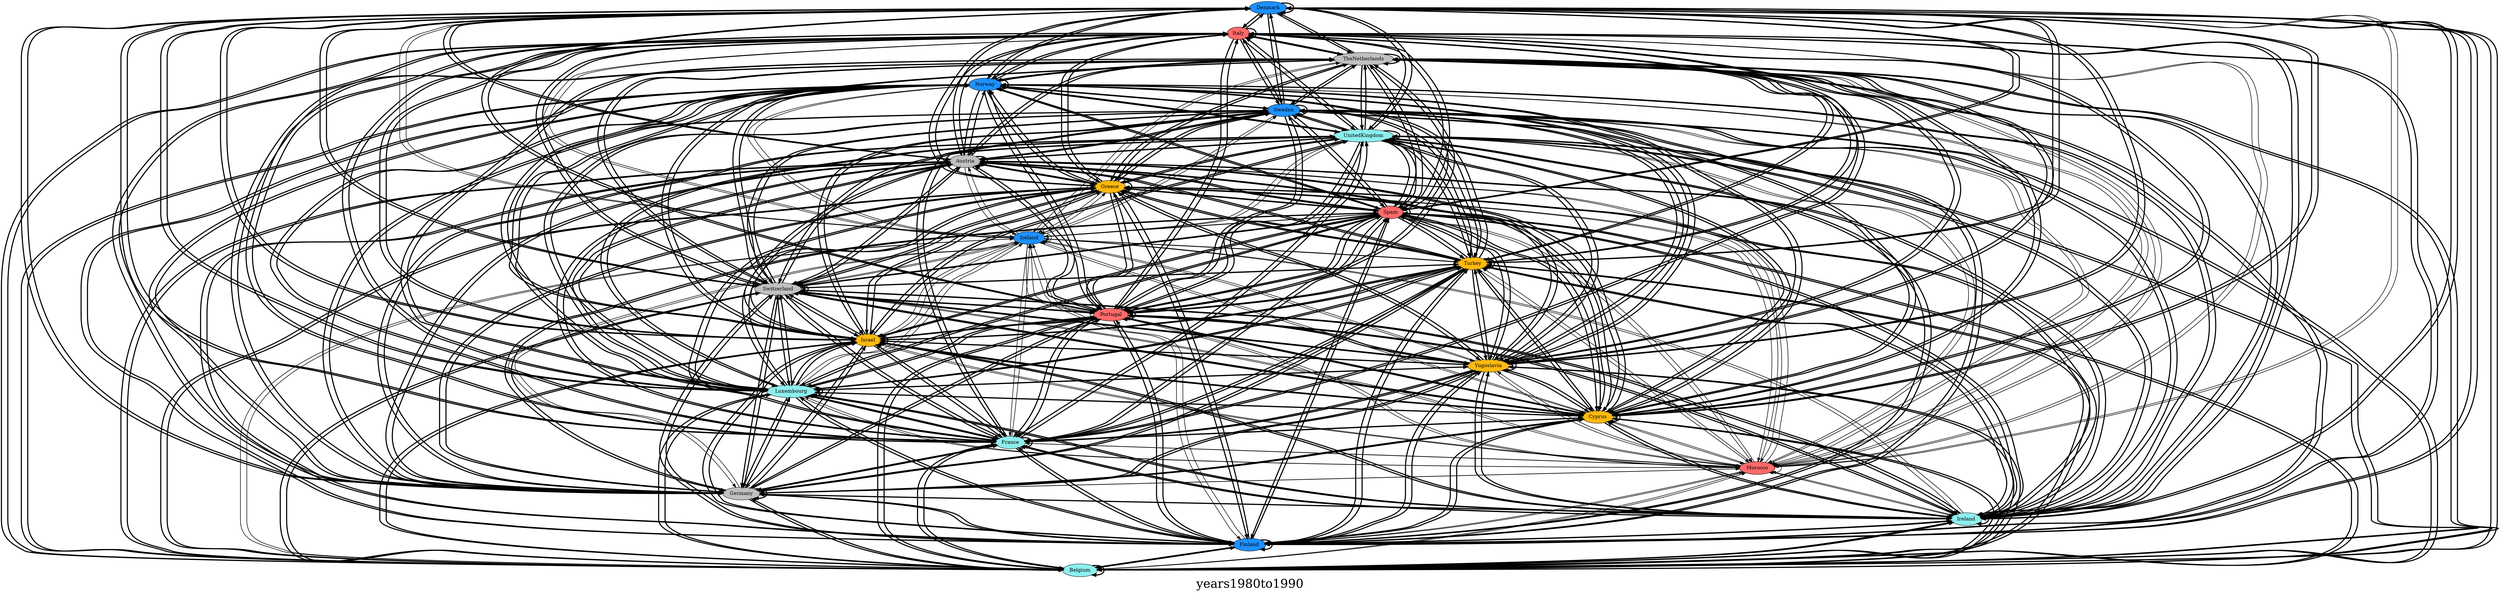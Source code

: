digraph{ graph [label=years1980to1990, fontsize=34]; Denmark [style=filled,fillcolor=dodgerblue]; Italy [style=filled,fillcolor=indianred1]; Belgium [style=filled,fillcolor=darkslategray2]; Italy [style=filled,fillcolor=indianred1]; Denmark [style=filled,fillcolor=dodgerblue]; Finland [style=filled,fillcolor=dodgerblue]; Ireland [style=filled,fillcolor=darkslategray2]; Germany [style=filled,fillcolor=gray]; Morocco [style=filled,fillcolor=indianred1]; Germany [style=filled,fillcolor=gray]; Ireland [style=filled,fillcolor=darkslategray2]; France [style=filled,fillcolor=darkslategray2]; Cyprus [style=filled,fillcolor=darkgoldenrod1]; Finland [style=filled,fillcolor=dodgerblue]; Luxembourg [style=filled,fillcolor=darkslategray2]; Yugoslavia [style=filled,fillcolor=darkgoldenrod1]; Luxembourg [style=filled,fillcolor=darkslategray2]; Germany [style=filled,fillcolor=gray]; Finland [style=filled,fillcolor=dodgerblue]; Israel [style=filled,fillcolor=darkgoldenrod1]; Ireland [style=filled,fillcolor=darkslategray2]; Portugal [style=filled,fillcolor=indianred1]; France [style=filled,fillcolor=darkslategray2]; Switzerland [style=filled,fillcolor=gray]; Turkey [style=filled,fillcolor=darkgoldenrod1]; Yugoslavia [style=filled,fillcolor=darkgoldenrod1]; Cyprus [style=filled,fillcolor=darkgoldenrod1]; Iceland [style=filled,fillcolor=dodgerblue]; Turkey [style=filled,fillcolor=darkgoldenrod1]; Luxembourg [style=filled,fillcolor=darkslategray2]; Spain [style=filled,fillcolor=indianred1]; Greece [style=filled,fillcolor=darkgoldenrod1]; Italy [style=filled,fillcolor=indianred1]; Cyprus [style=filled,fillcolor=darkgoldenrod1]; Austria [style=filled,fillcolor=gray]; Ireland [style=filled,fillcolor=darkslategray2]; Israel [style=filled,fillcolor=darkgoldenrod1]; Germany [style=filled,fillcolor=gray]; Portugal [style=filled,fillcolor=indianred1]; Israel [style=filled,fillcolor=darkgoldenrod1]; Spain [style=filled,fillcolor=indianred1]; Morocco [style=filled,fillcolor=indianred1]; UnitedKingdom [style=filled,fillcolor=darkslategray2]; Portugal [style=filled,fillcolor=indianred1]; Turkey [style=filled,fillcolor=darkgoldenrod1]; Belgium [style=filled,fillcolor=darkslategray2]; Yugoslavia [style=filled,fillcolor=darkgoldenrod1]; Italy [style=filled,fillcolor=indianred1]; Finland [style=filled,fillcolor=dodgerblue]; Yugoslavia [style=filled,fillcolor=darkgoldenrod1]; Sweden [style=filled,fillcolor=dodgerblue]; Ireland [style=filled,fillcolor=darkslategray2]; Greece [style=filled,fillcolor=darkgoldenrod1]; Sweden [style=filled,fillcolor=dodgerblue]; Cyprus [style=filled,fillcolor=darkgoldenrod1]; Iceland [style=filled,fillcolor=dodgerblue]; Finland [style=filled,fillcolor=dodgerblue]; Yugoslavia [style=filled,fillcolor=darkgoldenrod1]; Turkey [style=filled,fillcolor=darkgoldenrod1]; Belgium [style=filled,fillcolor=darkslategray2]; Austria [style=filled,fillcolor=gray]; Germany [style=filled,fillcolor=gray]; Austria [style=filled,fillcolor=gray]; Italy [style=filled,fillcolor=indianred1]; Norway [style=filled,fillcolor=dodgerblue]; Greece [style=filled,fillcolor=darkgoldenrod1]; Luxembourg [style=filled,fillcolor=darkslategray2]; Iceland [style=filled,fillcolor=dodgerblue]; Israel [style=filled,fillcolor=darkgoldenrod1]; Greece [style=filled,fillcolor=darkgoldenrod1]; Switzerland [style=filled,fillcolor=gray]; Yugoslavia [style=filled,fillcolor=darkgoldenrod1]; Cyprus [style=filled,fillcolor=darkgoldenrod1]; Austria [style=filled,fillcolor=gray]; Greece [style=filled,fillcolor=darkgoldenrod1]; Spain [style=filled,fillcolor=indianred1]; Norway [style=filled,fillcolor=dodgerblue]; France [style=filled,fillcolor=darkslategray2]; Turkey [style=filled,fillcolor=darkgoldenrod1]; Ireland [style=filled,fillcolor=darkslategray2]; France [style=filled,fillcolor=darkslategray2]; Ireland [style=filled,fillcolor=darkslategray2]; Norway [style=filled,fillcolor=dodgerblue]; TheNetherlands [style=filled,fillcolor=gray]; Italy [style=filled,fillcolor=indianred1]; Sweden [style=filled,fillcolor=dodgerblue]; Denmark [style=filled,fillcolor=dodgerblue]; TheNetherlands [style=filled,fillcolor=gray]; Ireland [style=filled,fillcolor=darkslategray2]; Iceland [style=filled,fillcolor=dodgerblue]; Switzerland [style=filled,fillcolor=gray]; Portugal [style=filled,fillcolor=indianred1]; Iceland [style=filled,fillcolor=dodgerblue]; Spain [style=filled,fillcolor=indianred1]; Finland [style=filled,fillcolor=dodgerblue]; Luxembourg [style=filled,fillcolor=darkslategray2]; Yugoslavia [style=filled,fillcolor=darkgoldenrod1]; Morocco [style=filled,fillcolor=indianred1]; Israel [style=filled,fillcolor=darkgoldenrod1]; Turkey [style=filled,fillcolor=darkgoldenrod1]; Switzerland [style=filled,fillcolor=gray]; Ireland [style=filled,fillcolor=darkslategray2]; UnitedKingdom [style=filled,fillcolor=darkslategray2]; Norway [style=filled,fillcolor=dodgerblue]; Austria [style=filled,fillcolor=gray]; Finland [style=filled,fillcolor=dodgerblue]; TheNetherlands [style=filled,fillcolor=gray]; Germany [style=filled,fillcolor=gray]; Portugal [style=filled,fillcolor=indianred1]; TheNetherlands [style=filled,fillcolor=gray]; Israel [style=filled,fillcolor=darkgoldenrod1]; Luxembourg [style=filled,fillcolor=darkslategray2]; Belgium [style=filled,fillcolor=darkslategray2]; Austria [style=filled,fillcolor=gray]; Portugal [style=filled,fillcolor=indianred1]; Denmark [style=filled,fillcolor=dodgerblue]; Iceland [style=filled,fillcolor=dodgerblue]; Portugal [style=filled,fillcolor=indianred1]; Morocco [style=filled,fillcolor=indianred1]; Finland [style=filled,fillcolor=dodgerblue]; Sweden [style=filled,fillcolor=dodgerblue]; Denmark [style=filled,fillcolor=dodgerblue]; Switzerland [style=filled,fillcolor=gray]; Morocco [style=filled,fillcolor=indianred1]; Italy [style=filled,fillcolor=indianred1]; Denmark [style=filled,fillcolor=dodgerblue]; Morocco [style=filled,fillcolor=indianred1]; Norway [style=filled,fillcolor=dodgerblue]; Cyprus [style=filled,fillcolor=darkgoldenrod1]; Turkey [style=filled,fillcolor=darkgoldenrod1]; Cyprus [style=filled,fillcolor=darkgoldenrod1]; Austria [style=filled,fillcolor=gray]; Denmark [style=filled,fillcolor=dodgerblue]; Spain [style=filled,fillcolor=indianred1]; Austria [style=filled,fillcolor=gray]; Sweden [style=filled,fillcolor=dodgerblue]; UnitedKingdom [style=filled,fillcolor=darkslategray2]; Spain [style=filled,fillcolor=indianred1]; Germany [style=filled,fillcolor=gray]; Turkey [style=filled,fillcolor=darkgoldenrod1]; Yugoslavia [style=filled,fillcolor=darkgoldenrod1]; Italy [style=filled,fillcolor=indianred1]; Finland [style=filled,fillcolor=dodgerblue]; France [style=filled,fillcolor=darkslategray2]; Iceland [style=filled,fillcolor=dodgerblue]; Israel [style=filled,fillcolor=darkgoldenrod1]; Luxembourg [style=filled,fillcolor=darkslategray2]; Denmark [style=filled,fillcolor=dodgerblue]; Luxembourg [style=filled,fillcolor=darkslategray2]; France [style=filled,fillcolor=darkslategray2]; Italy [style=filled,fillcolor=indianred1]; Yugoslavia [style=filled,fillcolor=darkgoldenrod1]; Morocco [style=filled,fillcolor=indianred1]; Austria [style=filled,fillcolor=gray]; Norway [style=filled,fillcolor=dodgerblue]; Morocco [style=filled,fillcolor=indianred1]; Italy [style=filled,fillcolor=indianred1]; Norway [style=filled,fillcolor=dodgerblue]; Austria [style=filled,fillcolor=gray]; Luxembourg [style=filled,fillcolor=darkslategray2]; Germany [style=filled,fillcolor=gray]; Luxembourg [style=filled,fillcolor=darkslategray2]; Israel [style=filled,fillcolor=darkgoldenrod1]; Italy [style=filled,fillcolor=indianred1]; Switzerland [style=filled,fillcolor=gray]; Finland [style=filled,fillcolor=dodgerblue]; Ireland [style=filled,fillcolor=darkslategray2]; Yugoslavia [style=filled,fillcolor=darkgoldenrod1]; Switzerland [style=filled,fillcolor=gray]; Portugal [style=filled,fillcolor=indianred1]; Morocco [style=filled,fillcolor=indianred1]; Greece [style=filled,fillcolor=darkgoldenrod1]; Iceland [style=filled,fillcolor=dodgerblue]; Portugal [style=filled,fillcolor=indianred1]; Ireland [style=filled,fillcolor=darkslategray2]; Cyprus [style=filled,fillcolor=darkgoldenrod1]; Luxembourg [style=filled,fillcolor=darkslategray2]; Denmark [style=filled,fillcolor=dodgerblue]; Ireland [style=filled,fillcolor=darkslategray2]; Austria [style=filled,fillcolor=gray]; Turkey [style=filled,fillcolor=darkgoldenrod1]; Finland [style=filled,fillcolor=dodgerblue]; Austria [style=filled,fillcolor=gray]; Sweden [style=filled,fillcolor=dodgerblue]; Germany [style=filled,fillcolor=gray]; Switzerland [style=filled,fillcolor=gray]; Luxembourg [style=filled,fillcolor=darkslategray2]; Ireland [style=filled,fillcolor=darkslategray2]; Switzerland [style=filled,fillcolor=gray]; Spain [style=filled,fillcolor=indianred1]; Ireland [style=filled,fillcolor=darkslategray2]; Austria [style=filled,fillcolor=gray]; Finland [style=filled,fillcolor=dodgerblue]; Israel [style=filled,fillcolor=darkgoldenrod1]; Morocco [style=filled,fillcolor=indianred1]; Turkey [style=filled,fillcolor=darkgoldenrod1]; Austria [style=filled,fillcolor=gray]; Iceland [style=filled,fillcolor=dodgerblue]; Portugal [style=filled,fillcolor=indianred1]; Germany [style=filled,fillcolor=gray]; Norway [style=filled,fillcolor=dodgerblue]; Israel [style=filled,fillcolor=darkgoldenrod1]; Italy [style=filled,fillcolor=indianred1]; Belgium [style=filled,fillcolor=darkslategray2]; Luxembourg [style=filled,fillcolor=darkslategray2]; Greece [style=filled,fillcolor=darkgoldenrod1]; Austria [style=filled,fillcolor=gray]; Israel [style=filled,fillcolor=darkgoldenrod1]; Denmark [style=filled,fillcolor=dodgerblue]; Portugal [style=filled,fillcolor=indianred1]; Finland [style=filled,fillcolor=dodgerblue]; Denmark [style=filled,fillcolor=dodgerblue]; TheNetherlands [style=filled,fillcolor=gray]; Cyprus [style=filled,fillcolor=darkgoldenrod1]; Belgium [style=filled,fillcolor=darkslategray2]; Greece [style=filled,fillcolor=darkgoldenrod1]; France [style=filled,fillcolor=darkslategray2]; Sweden [style=filled,fillcolor=dodgerblue]; Ireland [style=filled,fillcolor=darkslategray2]; Yugoslavia [style=filled,fillcolor=darkgoldenrod1]; UnitedKingdom [style=filled,fillcolor=darkslategray2]; Austria [style=filled,fillcolor=gray]; Yugoslavia [style=filled,fillcolor=darkgoldenrod1]; Germany [style=filled,fillcolor=gray]; TheNetherlands [style=filled,fillcolor=gray]; Iceland [style=filled,fillcolor=dodgerblue]; Denmark [style=filled,fillcolor=dodgerblue]; Luxembourg [style=filled,fillcolor=darkslategray2]; TheNetherlands [style=filled,fillcolor=gray]; Yugoslavia [style=filled,fillcolor=darkgoldenrod1]; Austria [style=filled,fillcolor=gray]; Norway [style=filled,fillcolor=dodgerblue]; Yugoslavia [style=filled,fillcolor=darkgoldenrod1]; France [style=filled,fillcolor=darkslategray2]; Cyprus [style=filled,fillcolor=darkgoldenrod1]; Norway [style=filled,fillcolor=dodgerblue]; UnitedKingdom [style=filled,fillcolor=darkslategray2]; Cyprus [style=filled,fillcolor=darkgoldenrod1]; Iceland [style=filled,fillcolor=dodgerblue]; France [style=filled,fillcolor=darkslategray2]; Greece [style=filled,fillcolor=darkgoldenrod1]; Israel [style=filled,fillcolor=darkgoldenrod1]; France [style=filled,fillcolor=darkslategray2]; Portugal [style=filled,fillcolor=indianred1]; Switzerland [style=filled,fillcolor=gray]; UnitedKingdom [style=filled,fillcolor=darkslategray2]; Spain [style=filled,fillcolor=indianred1]; Luxembourg [style=filled,fillcolor=darkslategray2]; Cyprus [style=filled,fillcolor=darkgoldenrod1]; Turkey [style=filled,fillcolor=darkgoldenrod1]; Luxembourg [style=filled,fillcolor=darkslategray2]; Sweden [style=filled,fillcolor=dodgerblue]; Morocco [style=filled,fillcolor=indianred1]; Greece [style=filled,fillcolor=darkgoldenrod1]; Israel [style=filled,fillcolor=darkgoldenrod1]; UnitedKingdom [style=filled,fillcolor=darkslategray2]; Belgium [style=filled,fillcolor=darkslategray2]; Ireland [style=filled,fillcolor=darkslategray2]; Yugoslavia [style=filled,fillcolor=darkgoldenrod1]; Ireland [style=filled,fillcolor=darkslategray2]; Italy [style=filled,fillcolor=indianred1]; Greece [style=filled,fillcolor=darkgoldenrod1]; Morocco [style=filled,fillcolor=indianred1]; Sweden [style=filled,fillcolor=dodgerblue]; Cyprus [style=filled,fillcolor=darkgoldenrod1]; Denmark [style=filled,fillcolor=dodgerblue]; Greece [style=filled,fillcolor=darkgoldenrod1]; Austria [style=filled,fillcolor=gray]; UnitedKingdom [style=filled,fillcolor=darkslategray2]; Sweden [style=filled,fillcolor=dodgerblue]; Iceland [style=filled,fillcolor=dodgerblue]; Belgium [style=filled,fillcolor=darkslategray2]; UnitedKingdom [style=filled,fillcolor=darkslategray2]; Denmark [style=filled,fillcolor=dodgerblue]; Morocco [style=filled,fillcolor=indianred1]; Italy [style=filled,fillcolor=indianred1]; Luxembourg [style=filled,fillcolor=darkslategray2]; Sweden [style=filled,fillcolor=dodgerblue]; Israel [style=filled,fillcolor=darkgoldenrod1]; Germany [style=filled,fillcolor=gray]; Israel [style=filled,fillcolor=darkgoldenrod1]; Turkey [style=filled,fillcolor=darkgoldenrod1]; Greece [style=filled,fillcolor=darkgoldenrod1]; Turkey [style=filled,fillcolor=darkgoldenrod1]; Finland [style=filled,fillcolor=dodgerblue]; Sweden [style=filled,fillcolor=dodgerblue]; Portugal [style=filled,fillcolor=indianred1]; UnitedKingdom [style=filled,fillcolor=darkslategray2]; Luxembourg [style=filled,fillcolor=darkslategray2]; Sweden [style=filled,fillcolor=dodgerblue]; Morocco [style=filled,fillcolor=indianred1]; Denmark [style=filled,fillcolor=dodgerblue]; Luxembourg [style=filled,fillcolor=darkslategray2]; Germany [style=filled,fillcolor=gray]; Belgium [style=filled,fillcolor=darkslategray2]; Norway [style=filled,fillcolor=dodgerblue]; Finland [style=filled,fillcolor=dodgerblue]; Germany [style=filled,fillcolor=gray]; UnitedKingdom [style=filled,fillcolor=darkslategray2]; France [style=filled,fillcolor=darkslategray2]; Luxembourg [style=filled,fillcolor=darkslategray2]; Finland [style=filled,fillcolor=dodgerblue]; Cyprus [style=filled,fillcolor=darkgoldenrod1]; Germany [style=filled,fillcolor=gray]; Finland [style=filled,fillcolor=dodgerblue]; Belgium [style=filled,fillcolor=darkslategray2]; Finland [style=filled,fillcolor=dodgerblue]; Israel [style=filled,fillcolor=darkgoldenrod1]; Iceland [style=filled,fillcolor=dodgerblue]; Finland [style=filled,fillcolor=dodgerblue]; Iceland [style=filled,fillcolor=dodgerblue]; Yugoslavia [style=filled,fillcolor=darkgoldenrod1]; Morocco [style=filled,fillcolor=indianred1]; Switzerland [style=filled,fillcolor=gray]; Finland [style=filled,fillcolor=dodgerblue]; Ireland [style=filled,fillcolor=darkslategray2]; Portugal [style=filled,fillcolor=indianred1]; Luxembourg [style=filled,fillcolor=darkslategray2]; Switzerland [style=filled,fillcolor=gray]; Finland [style=filled,fillcolor=dodgerblue]; Spain [style=filled,fillcolor=indianred1]; UnitedKingdom [style=filled,fillcolor=darkslategray2]; Switzerland [style=filled,fillcolor=gray]; Morocco [style=filled,fillcolor=indianred1]; Cyprus [style=filled,fillcolor=darkgoldenrod1]; Morocco [style=filled,fillcolor=indianred1]; Cyprus [style=filled,fillcolor=darkgoldenrod1]; Italy [style=filled,fillcolor=indianred1]; TheNetherlands [style=filled,fillcolor=gray]; Spain [style=filled,fillcolor=indianred1]; Switzerland [style=filled,fillcolor=gray]; Finland [style=filled,fillcolor=dodgerblue]; Turkey [style=filled,fillcolor=darkgoldenrod1]; France [style=filled,fillcolor=darkslategray2]; Denmark [style=filled,fillcolor=dodgerblue]; Spain [style=filled,fillcolor=indianred1]; Turkey [style=filled,fillcolor=darkgoldenrod1]; Switzerland [style=filled,fillcolor=gray]; UnitedKingdom [style=filled,fillcolor=darkslategray2]; Greece [style=filled,fillcolor=darkgoldenrod1]; UnitedKingdom [style=filled,fillcolor=darkslategray2]; Ireland [style=filled,fillcolor=darkslategray2]; UnitedKingdom [style=filled,fillcolor=darkslategray2]; Norway [style=filled,fillcolor=dodgerblue]; Yugoslavia [style=filled,fillcolor=darkgoldenrod1]; Spain [style=filled,fillcolor=indianred1]; Portugal [style=filled,fillcolor=indianred1]; Yugoslavia [style=filled,fillcolor=darkgoldenrod1]; Switzerland [style=filled,fillcolor=gray]; Belgium [style=filled,fillcolor=darkslategray2]; UnitedKingdom [style=filled,fillcolor=darkslategray2]; Germany [style=filled,fillcolor=gray]; Italy [style=filled,fillcolor=indianred1]; Switzerland [style=filled,fillcolor=gray]; Iceland [style=filled,fillcolor=dodgerblue]; Ireland [style=filled,fillcolor=darkslategray2]; Iceland [style=filled,fillcolor=dodgerblue]; TheNetherlands [style=filled,fillcolor=gray]; France [style=filled,fillcolor=darkslategray2]; Greece [style=filled,fillcolor=darkgoldenrod1]; TheNetherlands [style=filled,fillcolor=gray]; Germany [style=filled,fillcolor=gray]; Greece [style=filled,fillcolor=darkgoldenrod1]; Cyprus [style=filled,fillcolor=darkgoldenrod1]; Sweden [style=filled,fillcolor=dodgerblue]; Turkey [style=filled,fillcolor=darkgoldenrod1]; Switzerland [style=filled,fillcolor=gray]; TheNetherlands [style=filled,fillcolor=gray]; Cyprus [style=filled,fillcolor=darkgoldenrod1]; Finland [style=filled,fillcolor=dodgerblue]; Spain [style=filled,fillcolor=indianred1]; Cyprus [style=filled,fillcolor=darkgoldenrod1]; Italy [style=filled,fillcolor=indianred1]; Germany [style=filled,fillcolor=gray]; Norway [style=filled,fillcolor=dodgerblue]; Luxembourg [style=filled,fillcolor=darkslategray2]; Yugoslavia [style=filled,fillcolor=darkgoldenrod1]; Finland [style=filled,fillcolor=dodgerblue]; Belgium [style=filled,fillcolor=darkslategray2]; Switzerland [style=filled,fillcolor=gray]; Denmark [style=filled,fillcolor=dodgerblue]; Switzerland [style=filled,fillcolor=gray]; Spain [style=filled,fillcolor=indianred1]; Ireland [style=filled,fillcolor=darkslategray2]; Sweden [style=filled,fillcolor=dodgerblue]; Finland [style=filled,fillcolor=dodgerblue]; Austria [style=filled,fillcolor=gray]; Switzerland [style=filled,fillcolor=gray]; Ireland [style=filled,fillcolor=darkslategray2]; Switzerland [style=filled,fillcolor=gray]; Portugal [style=filled,fillcolor=indianred1]; Cyprus [style=filled,fillcolor=darkgoldenrod1]; Switzerland [style=filled,fillcolor=gray]; Sweden [style=filled,fillcolor=dodgerblue]; Ireland [style=filled,fillcolor=darkslategray2]; Denmark [style=filled,fillcolor=dodgerblue]; Cyprus [style=filled,fillcolor=darkgoldenrod1]; Iceland [style=filled,fillcolor=dodgerblue]; Austria [style=filled,fillcolor=gray]; Spain [style=filled,fillcolor=indianred1]; France [style=filled,fillcolor=darkslategray2]; Italy [style=filled,fillcolor=indianred1]; Denmark [style=filled,fillcolor=dodgerblue]; Belgium [style=filled,fillcolor=darkslategray2]; France [style=filled,fillcolor=darkslategray2]; Israel [style=filled,fillcolor=darkgoldenrod1]; Greece [style=filled,fillcolor=darkgoldenrod1]; Switzerland [style=filled,fillcolor=gray]; Ireland [style=filled,fillcolor=darkslategray2]; France [style=filled,fillcolor=darkslategray2]; Austria [style=filled,fillcolor=gray]; Germany [style=filled,fillcolor=gray]; TheNetherlands [style=filled,fillcolor=gray]; Germany [style=filled,fillcolor=gray]; Switzerland [style=filled,fillcolor=gray]; Ireland [style=filled,fillcolor=darkslategray2]; Italy [style=filled,fillcolor=indianred1]; Iceland [style=filled,fillcolor=dodgerblue]; Finland [style=filled,fillcolor=dodgerblue]; UnitedKingdom [style=filled,fillcolor=darkslategray2]; Germany [style=filled,fillcolor=gray]; Cyprus [style=filled,fillcolor=darkgoldenrod1]; France [style=filled,fillcolor=darkslategray2]; Luxembourg [style=filled,fillcolor=darkslategray2]; Morocco [style=filled,fillcolor=indianred1]; Belgium [style=filled,fillcolor=darkslategray2]; Spain [style=filled,fillcolor=indianred1]; UnitedKingdom [style=filled,fillcolor=darkslategray2]; Israel [style=filled,fillcolor=darkgoldenrod1]; Sweden [style=filled,fillcolor=dodgerblue]; Turkey [style=filled,fillcolor=darkgoldenrod1]; Luxembourg [style=filled,fillcolor=darkslategray2]; Turkey [style=filled,fillcolor=darkgoldenrod1]; Sweden [style=filled,fillcolor=dodgerblue]; UnitedKingdom [style=filled,fillcolor=darkslategray2]; Turkey [style=filled,fillcolor=darkgoldenrod1]; Iceland [style=filled,fillcolor=dodgerblue]; Cyprus [style=filled,fillcolor=darkgoldenrod1]; Iceland [style=filled,fillcolor=dodgerblue]; Yugoslavia [style=filled,fillcolor=darkgoldenrod1]; Luxembourg [style=filled,fillcolor=darkslategray2]; Cyprus [style=filled,fillcolor=darkgoldenrod1]; Germany [style=filled,fillcolor=gray]; Luxembourg [style=filled,fillcolor=darkslategray2]; Portugal [style=filled,fillcolor=indianred1]; Switzerland [style=filled,fillcolor=gray]; Italy [style=filled,fillcolor=indianred1]; Israel [style=filled,fillcolor=darkgoldenrod1]; Yugoslavia [style=filled,fillcolor=darkgoldenrod1]; Germany [style=filled,fillcolor=gray]; Sweden [style=filled,fillcolor=dodgerblue]; Belgium [style=filled,fillcolor=darkslategray2]; Ireland [style=filled,fillcolor=darkslategray2]; Israel [style=filled,fillcolor=darkgoldenrod1]; Greece [style=filled,fillcolor=darkgoldenrod1]; UnitedKingdom [style=filled,fillcolor=darkslategray2]; Yugoslavia [style=filled,fillcolor=darkgoldenrod1]; Greece [style=filled,fillcolor=darkgoldenrod1]; Finland [style=filled,fillcolor=dodgerblue]; Sweden [style=filled,fillcolor=dodgerblue]; Iceland [style=filled,fillcolor=dodgerblue]; Ireland [style=filled,fillcolor=darkslategray2]; France [style=filled,fillcolor=darkslategray2]; Austria [style=filled,fillcolor=gray]; Italy [style=filled,fillcolor=indianred1]; Denmark [style=filled,fillcolor=dodgerblue]; Turkey [style=filled,fillcolor=darkgoldenrod1]; Iceland [style=filled,fillcolor=dodgerblue]; Austria [style=filled,fillcolor=gray]; France [style=filled,fillcolor=darkslategray2]; Belgium [style=filled,fillcolor=darkslategray2]; Spain [style=filled,fillcolor=indianred1]; Greece [style=filled,fillcolor=darkgoldenrod1]; Norway [style=filled,fillcolor=dodgerblue]; Turkey [style=filled,fillcolor=darkgoldenrod1]; Norway [style=filled,fillcolor=dodgerblue]; Iceland [style=filled,fillcolor=dodgerblue]; France [style=filled,fillcolor=darkslategray2]; Greece [style=filled,fillcolor=darkgoldenrod1]; Iceland [style=filled,fillcolor=dodgerblue]; Belgium [style=filled,fillcolor=darkslategray2]; Austria [style=filled,fillcolor=gray]; Morocco [style=filled,fillcolor=indianred1]; Greece [style=filled,fillcolor=darkgoldenrod1]; Denmark [style=filled,fillcolor=dodgerblue]; Germany [style=filled,fillcolor=gray]; Yugoslavia [style=filled,fillcolor=darkgoldenrod1]; TheNetherlands [style=filled,fillcolor=gray]; Portugal [style=filled,fillcolor=indianred1]; France [style=filled,fillcolor=darkslategray2]; TheNetherlands [style=filled,fillcolor=gray]; Turkey [style=filled,fillcolor=darkgoldenrod1]; Norway [style=filled,fillcolor=dodgerblue]; Sweden [style=filled,fillcolor=dodgerblue]; TheNetherlands [style=filled,fillcolor=gray]; UnitedKingdom [style=filled,fillcolor=darkslategray2]; TheNetherlands [style=filled,fillcolor=gray]; Cyprus [style=filled,fillcolor=darkgoldenrod1]; Morocco [style=filled,fillcolor=indianred1]; France [style=filled,fillcolor=darkslategray2]; Finland [style=filled,fillcolor=dodgerblue]; Luxembourg [style=filled,fillcolor=darkslategray2]; Austria [style=filled,fillcolor=gray]; UnitedKingdom [style=filled,fillcolor=darkslategray2]; Belgium [style=filled,fillcolor=darkslategray2]; Cyprus [style=filled,fillcolor=darkgoldenrod1]; Switzerland [style=filled,fillcolor=gray]; Ireland [style=filled,fillcolor=darkslategray2]; Spain [style=filled,fillcolor=indianred1]; TheNetherlands [style=filled,fillcolor=gray]; Greece [style=filled,fillcolor=darkgoldenrod1]; Norway [style=filled,fillcolor=dodgerblue]; TheNetherlands [style=filled,fillcolor=gray]; Spain [style=filled,fillcolor=indianred1]; Iceland [style=filled,fillcolor=dodgerblue]; TheNetherlands [style=filled,fillcolor=gray]; Sweden [style=filled,fillcolor=dodgerblue]; Italy [style=filled,fillcolor=indianred1]; Cyprus [style=filled,fillcolor=darkgoldenrod1]; TheNetherlands [style=filled,fillcolor=gray]; Ireland [style=filled,fillcolor=darkslategray2]; Italy [style=filled,fillcolor=indianred1]; UnitedKingdom [style=filled,fillcolor=darkslategray2]; Morocco [style=filled,fillcolor=indianred1]; Iceland [style=filled,fillcolor=dodgerblue]; Israel [style=filled,fillcolor=darkgoldenrod1]; Morocco [style=filled,fillcolor=indianred1]; Cyprus [style=filled,fillcolor=darkgoldenrod1]; Israel [style=filled,fillcolor=darkgoldenrod1]; Austria [style=filled,fillcolor=gray]; Luxembourg [style=filled,fillcolor=darkslategray2]; France [style=filled,fillcolor=darkslategray2]; Austria [style=filled,fillcolor=gray]; Turkey [style=filled,fillcolor=darkgoldenrod1]; Iceland [style=filled,fillcolor=dodgerblue]; Denmark [style=filled,fillcolor=dodgerblue]; Norway [style=filled,fillcolor=dodgerblue]; Turkey [style=filled,fillcolor=darkgoldenrod1]; TheNetherlands [style=filled,fillcolor=gray]; Yugoslavia [style=filled,fillcolor=darkgoldenrod1]; Greece [style=filled,fillcolor=darkgoldenrod1]; Portugal [style=filled,fillcolor=indianred1]; Turkey [style=filled,fillcolor=darkgoldenrod1]; Morocco [style=filled,fillcolor=indianred1]; Yugoslavia [style=filled,fillcolor=darkgoldenrod1]; Belgium [style=filled,fillcolor=darkslategray2]; Germany [style=filled,fillcolor=gray]; France [style=filled,fillcolor=darkslategray2]; Portugal [style=filled,fillcolor=indianred1]; Belgium [style=filled,fillcolor=darkslategray2]; Spain [style=filled,fillcolor=indianred1]; TheNetherlands [style=filled,fillcolor=gray]; Switzerland [style=filled,fillcolor=gray]; Austria [style=filled,fillcolor=gray]; Spain [style=filled,fillcolor=indianred1]; Belgium [style=filled,fillcolor=darkslategray2]; Germany [style=filled,fillcolor=gray]; UnitedKingdom [style=filled,fillcolor=darkslategray2]; Sweden [style=filled,fillcolor=dodgerblue]; Yugoslavia [style=filled,fillcolor=darkgoldenrod1]; Spain [style=filled,fillcolor=indianred1]; Iceland [style=filled,fillcolor=dodgerblue]; Morocco [style=filled,fillcolor=indianred1]; Luxembourg [style=filled,fillcolor=darkslategray2]; Portugal [style=filled,fillcolor=indianred1]; Greece [style=filled,fillcolor=darkgoldenrod1]; Israel [style=filled,fillcolor=darkgoldenrod1]; Norway [style=filled,fillcolor=dodgerblue]; Finland [style=filled,fillcolor=dodgerblue]; Italy [style=filled,fillcolor=indianred1]; Luxembourg [style=filled,fillcolor=darkslategray2]; Spain [style=filled,fillcolor=indianred1]; Israel [style=filled,fillcolor=darkgoldenrod1]; Switzerland [style=filled,fillcolor=gray]; Israel [style=filled,fillcolor=darkgoldenrod1]; Greece [style=filled,fillcolor=darkgoldenrod1]; Norway [style=filled,fillcolor=dodgerblue]; TheNetherlands [style=filled,fillcolor=gray]; Luxembourg [style=filled,fillcolor=darkslategray2]; TheNetherlands [style=filled,fillcolor=gray]; UnitedKingdom [style=filled,fillcolor=darkslategray2]; Denmark [style=filled,fillcolor=dodgerblue]; Iceland [style=filled,fillcolor=dodgerblue]; Italy [style=filled,fillcolor=indianred1]; Iceland [style=filled,fillcolor=dodgerblue]; Portugal [style=filled,fillcolor=indianred1]; Norway [style=filled,fillcolor=dodgerblue]; Germany [style=filled,fillcolor=gray]; Iceland [style=filled,fillcolor=dodgerblue]; Spain [style=filled,fillcolor=indianred1]; Cyprus [style=filled,fillcolor=darkgoldenrod1]; Denmark [style=filled,fillcolor=dodgerblue]; Sweden [style=filled,fillcolor=dodgerblue]; Greece [style=filled,fillcolor=darkgoldenrod1]; Austria [style=filled,fillcolor=gray]; Sweden [style=filled,fillcolor=dodgerblue]; Denmark [style=filled,fillcolor=dodgerblue]; UnitedKingdom [style=filled,fillcolor=darkslategray2]; Ireland [style=filled,fillcolor=darkslategray2]; Cyprus [style=filled,fillcolor=darkgoldenrod1]; Yugoslavia [style=filled,fillcolor=darkgoldenrod1]; Sweden [style=filled,fillcolor=dodgerblue]; Luxembourg [style=filled,fillcolor=darkslategray2]; Greece [style=filled,fillcolor=darkgoldenrod1]; Yugoslavia [style=filled,fillcolor=darkgoldenrod1]; Germany [style=filled,fillcolor=gray]; Morocco [style=filled,fillcolor=indianred1]; Italy [style=filled,fillcolor=indianred1]; Ireland [style=filled,fillcolor=darkslategray2]; Switzerland [style=filled,fillcolor=gray]; Greece [style=filled,fillcolor=darkgoldenrod1]; Yugoslavia [style=filled,fillcolor=darkgoldenrod1]; Norway [style=filled,fillcolor=dodgerblue]; Iceland [style=filled,fillcolor=dodgerblue]; Luxembourg [style=filled,fillcolor=darkslategray2]; Morocco [style=filled,fillcolor=indianred1]; Belgium [style=filled,fillcolor=darkslategray2]; TheNetherlands [style=filled,fillcolor=gray]; Portugal [style=filled,fillcolor=indianred1]; Italy [style=filled,fillcolor=indianred1]; Germany [style=filled,fillcolor=gray]; Iceland [style=filled,fillcolor=dodgerblue]; Portugal [style=filled,fillcolor=indianred1]; Turkey [style=filled,fillcolor=darkgoldenrod1]; UnitedKingdom [style=filled,fillcolor=darkslategray2]; Spain [style=filled,fillcolor=indianred1]; Greece [style=filled,fillcolor=darkgoldenrod1]; Austria [style=filled,fillcolor=gray]; Israel [style=filled,fillcolor=darkgoldenrod1]; Turkey [style=filled,fillcolor=darkgoldenrod1]; Finland [style=filled,fillcolor=dodgerblue]; Portugal [style=filled,fillcolor=indianred1]; Turkey [style=filled,fillcolor=darkgoldenrod1]; Germany [style=filled,fillcolor=gray]; Turkey [style=filled,fillcolor=darkgoldenrod1]; Iceland [style=filled,fillcolor=dodgerblue]; Germany [style=filled,fillcolor=gray]; Belgium [style=filled,fillcolor=darkslategray2]; Finland [style=filled,fillcolor=dodgerblue]; Switzerland [style=filled,fillcolor=gray]; Italy [style=filled,fillcolor=indianred1]; Morocco [style=filled,fillcolor=indianred1]; TheNetherlands [style=filled,fillcolor=gray]; Italy [style=filled,fillcolor=indianred1]; Spain [style=filled,fillcolor=indianred1]; Cyprus [style=filled,fillcolor=darkgoldenrod1]; UnitedKingdom [style=filled,fillcolor=darkslategray2]; Austria [style=filled,fillcolor=gray]; Belgium [style=filled,fillcolor=darkslategray2]; Spain [style=filled,fillcolor=indianred1]; Norway [style=filled,fillcolor=dodgerblue]; TheNetherlands [style=filled,fillcolor=gray]; Switzerland [style=filled,fillcolor=gray]; France [style=filled,fillcolor=darkslategray2]; Spain [style=filled,fillcolor=indianred1]; Norway [style=filled,fillcolor=dodgerblue]; Sweden [style=filled,fillcolor=dodgerblue]; Turkey [style=filled,fillcolor=darkgoldenrod1]; Morocco [style=filled,fillcolor=indianred1]; Turkey [style=filled,fillcolor=darkgoldenrod1]; UnitedKingdom [style=filled,fillcolor=darkslategray2]; TheNetherlands [style=filled,fillcolor=gray]; Morocco [style=filled,fillcolor=indianred1]; UnitedKingdom [style=filled,fillcolor=darkslategray2]; Israel [style=filled,fillcolor=darkgoldenrod1]; UnitedKingdom [style=filled,fillcolor=darkslategray2]; Sweden [style=filled,fillcolor=dodgerblue]; Portugal [style=filled,fillcolor=indianred1]; Spain [style=filled,fillcolor=indianred1]; France [style=filled,fillcolor=darkslategray2]; Norway [style=filled,fillcolor=dodgerblue]; Finland [style=filled,fillcolor=dodgerblue]; Norway [style=filled,fillcolor=dodgerblue]; Portugal [style=filled,fillcolor=indianred1]; Norway [style=filled,fillcolor=dodgerblue]; Greece [style=filled,fillcolor=darkgoldenrod1]; Morocco [style=filled,fillcolor=indianred1]; Sweden [style=filled,fillcolor=dodgerblue]; Norway [style=filled,fillcolor=dodgerblue]; Italy [style=filled,fillcolor=indianred1]; Morocco [style=filled,fillcolor=indianred1]; Switzerland [style=filled,fillcolor=gray]; Germany [style=filled,fillcolor=gray]; Morocco [style=filled,fillcolor=indianred1]; Denmark [style=filled,fillcolor=dodgerblue]; Austria [style=filled,fillcolor=gray]; Cyprus [style=filled,fillcolor=darkgoldenrod1]; Belgium [style=filled,fillcolor=darkslategray2]; Morocco [style=filled,fillcolor=indianred1]; Italy [style=filled,fillcolor=indianred1]; Turkey [style=filled,fillcolor=darkgoldenrod1]; Denmark [style=filled,fillcolor=dodgerblue]; Germany [style=filled,fillcolor=gray]; Portugal [style=filled,fillcolor=indianred1]; Denmark [style=filled,fillcolor=dodgerblue]; Israel [style=filled,fillcolor=darkgoldenrod1]; TheNetherlands [style=filled,fillcolor=gray]; Denmark [style=filled,fillcolor=dodgerblue]; Spain [style=filled,fillcolor=indianred1]; Finland [style=filled,fillcolor=dodgerblue]; Morocco [style=filled,fillcolor=indianred1]; Ireland [style=filled,fillcolor=darkslategray2]; Norway [style=filled,fillcolor=dodgerblue]; Israel [style=filled,fillcolor=darkgoldenrod1]; Denmark [style=filled,fillcolor=dodgerblue]; Austria [style=filled,fillcolor=gray]; Greece [style=filled,fillcolor=darkgoldenrod1]; TheNetherlands [style=filled,fillcolor=gray]; Austria [style=filled,fillcolor=gray]; Cyprus [style=filled,fillcolor=darkgoldenrod1]; Sweden [style=filled,fillcolor=dodgerblue]; Greece [style=filled,fillcolor=darkgoldenrod1]; Finland [style=filled,fillcolor=dodgerblue]; Sweden [style=filled,fillcolor=dodgerblue]; France [style=filled,fillcolor=darkslategray2]; Switzerland [style=filled,fillcolor=gray]; Portugal [style=filled,fillcolor=indianred1]; Morocco [style=filled,fillcolor=indianred1]; UnitedKingdom [style=filled,fillcolor=darkslategray2]; TheNetherlands [style=filled,fillcolor=gray]; Turkey [style=filled,fillcolor=darkgoldenrod1]; Iceland [style=filled,fillcolor=dodgerblue]; UnitedKingdom [style=filled,fillcolor=darkslategray2]; Austria [style=filled,fillcolor=gray]; TheNetherlands [style=filled,fillcolor=gray]; Finland [style=filled,fillcolor=dodgerblue]; Germany [style=filled,fillcolor=gray]; Luxembourg [style=filled,fillcolor=darkslategray2]; Portugal [style=filled,fillcolor=indianred1]; Norway [style=filled,fillcolor=dodgerblue]; Spain [style=filled,fillcolor=indianred1]; France [style=filled,fillcolor=darkslategray2]; Switzerland [style=filled,fillcolor=gray]; France [style=filled,fillcolor=darkslategray2]; Sweden [style=filled,fillcolor=dodgerblue]; Switzerland [style=filled,fillcolor=gray]; TheNetherlands [style=filled,fillcolor=gray]; Cyprus [style=filled,fillcolor=darkgoldenrod1]; Portugal [style=filled,fillcolor=indianred1]; Luxembourg [style=filled,fillcolor=darkslategray2]; UnitedKingdom [style=filled,fillcolor=darkslategray2]; Spain [style=filled,fillcolor=indianred1]; Italy [style=filled,fillcolor=indianred1]; France [style=filled,fillcolor=darkslategray2]; Yugoslavia [style=filled,fillcolor=darkgoldenrod1]; Luxembourg [style=filled,fillcolor=darkslategray2]; Italy [style=filled,fillcolor=indianred1]; Israel [style=filled,fillcolor=darkgoldenrod1]; Yugoslavia [style=filled,fillcolor=darkgoldenrod1]; Denmark [style=filled,fillcolor=dodgerblue]; Italy [style=filled,fillcolor=indianred1]; UnitedKingdom [style=filled,fillcolor=darkslategray2]; Switzerland [style=filled,fillcolor=gray]; Norway [style=filled,fillcolor=dodgerblue]; Iceland [style=filled,fillcolor=dodgerblue]; Norway [style=filled,fillcolor=dodgerblue]; UnitedKingdom [style=filled,fillcolor=darkslategray2]; Finland [style=filled,fillcolor=dodgerblue]; Morocco [style=filled,fillcolor=indianred1]; Portugal [style=filled,fillcolor=indianred1]; Greece [style=filled,fillcolor=darkgoldenrod1]; Turkey [style=filled,fillcolor=darkgoldenrod1]; Finland [style=filled,fillcolor=dodgerblue]; Switzerland [style=filled,fillcolor=gray]; Ireland [style=filled,fillcolor=darkslategray2]; TheNetherlands [style=filled,fillcolor=gray]; Greece [style=filled,fillcolor=darkgoldenrod1]; Luxembourg [style=filled,fillcolor=darkslategray2]; Israel [style=filled,fillcolor=darkgoldenrod1]; Italy [style=filled,fillcolor=indianred1]; Morocco [style=filled,fillcolor=indianred1]; Spain [style=filled,fillcolor=indianred1]; Turkey [style=filled,fillcolor=darkgoldenrod1]; Denmark [style=filled,fillcolor=dodgerblue]; Italy [style=filled,fillcolor=indianred1]; Austria [style=filled,fillcolor=gray]; Yugoslavia [style=filled,fillcolor=darkgoldenrod1]; Iceland [style=filled,fillcolor=dodgerblue]; Portugal [style=filled,fillcolor=indianred1]; Austria [style=filled,fillcolor=gray]; TheNetherlands [style=filled,fillcolor=gray]; Italy [style=filled,fillcolor=indianred1]; Israel [style=filled,fillcolor=darkgoldenrod1]; Yugoslavia [style=filled,fillcolor=darkgoldenrod1]; Ireland [style=filled,fillcolor=darkslategray2]; Sweden [style=filled,fillcolor=dodgerblue]; Spain [style=filled,fillcolor=indianred1]; France [style=filled,fillcolor=darkslategray2]; Switzerland [style=filled,fillcolor=gray]; Luxembourg [style=filled,fillcolor=darkslategray2]; Denmark [style=filled,fillcolor=dodgerblue]; Austria [style=filled,fillcolor=gray]; Belgium [style=filled,fillcolor=darkslategray2]; Switzerland [style=filled,fillcolor=gray]; Denmark [style=filled,fillcolor=dodgerblue]; Italy [style=filled,fillcolor=indianred1]; France [style=filled,fillcolor=darkslategray2]; Morocco [style=filled,fillcolor=indianred1]; France [style=filled,fillcolor=darkslategray2]; Belgium [style=filled,fillcolor=darkslategray2]; Israel [style=filled,fillcolor=darkgoldenrod1]; Belgium [style=filled,fillcolor=darkslategray2]; Norway [style=filled,fillcolor=dodgerblue]; Denmark [style=filled,fillcolor=dodgerblue]; Belgium [style=filled,fillcolor=darkslategray2]; Portugal [style=filled,fillcolor=indianred1]; Denmark [style=filled,fillcolor=dodgerblue]; TheNetherlands [style=filled,fillcolor=gray]; Sweden [style=filled,fillcolor=dodgerblue]; Israel [style=filled,fillcolor=darkgoldenrod1]; France [style=filled,fillcolor=darkslategray2]; Morocco [style=filled,fillcolor=indianred1]; Switzerland [style=filled,fillcolor=gray]; Spain [style=filled,fillcolor=indianred1]; Sweden [style=filled,fillcolor=dodgerblue]; Denmark [style=filled,fillcolor=dodgerblue]; France [style=filled,fillcolor=darkslategray2]; Israel [style=filled,fillcolor=darkgoldenrod1]; Portugal [style=filled,fillcolor=indianred1]; Switzerland [style=filled,fillcolor=gray]; France [style=filled,fillcolor=darkslategray2]; Belgium [style=filled,fillcolor=darkslategray2]; Sweden [style=filled,fillcolor=dodgerblue]; Norway [style=filled,fillcolor=dodgerblue]; UnitedKingdom [style=filled,fillcolor=darkslategray2]; Norway [style=filled,fillcolor=dodgerblue]; Ireland [style=filled,fillcolor=darkslategray2]; Norway [style=filled,fillcolor=dodgerblue]; Switzerland [style=filled,fillcolor=gray]; France [style=filled,fillcolor=darkslategray2]; UnitedKingdom [style=filled,fillcolor=darkslategray2]; Germany [style=filled,fillcolor=gray]; Sweden [style=filled,fillcolor=dodgerblue]; Germany [style=filled,fillcolor=gray]; Denmark [style=filled,fillcolor=dodgerblue]; Israel [style=filled,fillcolor=darkgoldenrod1]; Finland [style=filled,fillcolor=dodgerblue]; Cyprus [style=filled,fillcolor=darkgoldenrod1]; Spain [style=filled,fillcolor=indianred1]; UnitedKingdom [style=filled,fillcolor=darkslategray2]; Italy [style=filled,fillcolor=indianred1]; Greece [style=filled,fillcolor=darkgoldenrod1]; Belgium [style=filled,fillcolor=darkslategray2]; Cyprus [style=filled,fillcolor=darkgoldenrod1]; France [style=filled,fillcolor=darkslategray2]; Ireland [style=filled,fillcolor=darkslategray2]; Belgium [style=filled,fillcolor=darkslategray2]; Iceland [style=filled,fillcolor=dodgerblue]; Sweden [style=filled,fillcolor=dodgerblue]; Finland [style=filled,fillcolor=dodgerblue]; Cyprus [style=filled,fillcolor=darkgoldenrod1]; Greece [style=filled,fillcolor=darkgoldenrod1]; Ireland [style=filled,fillcolor=darkslategray2]; Israel [style=filled,fillcolor=darkgoldenrod1]; Luxembourg [style=filled,fillcolor=darkslategray2]; Denmark [style=filled,fillcolor=dodgerblue]; Cyprus [style=filled,fillcolor=darkgoldenrod1]; Ireland [style=filled,fillcolor=darkslategray2]; Finland [style=filled,fillcolor=dodgerblue]; Sweden [style=filled,fillcolor=dodgerblue]; Austria [style=filled,fillcolor=gray]; Cyprus [style=filled,fillcolor=darkgoldenrod1]; Greece [style=filled,fillcolor=darkgoldenrod1]; Belgium [style=filled,fillcolor=darkslategray2]; Norway [style=filled,fillcolor=dodgerblue]; Yugoslavia [style=filled,fillcolor=darkgoldenrod1]; Belgium [style=filled,fillcolor=darkslategray2]; TheNetherlands [style=filled,fillcolor=gray]; Iceland [style=filled,fillcolor=dodgerblue]; Israel [style=filled,fillcolor=darkgoldenrod1]; Spain [style=filled,fillcolor=indianred1]; UnitedKingdom [style=filled,fillcolor=darkslategray2]; Yugoslavia [style=filled,fillcolor=darkgoldenrod1]; Belgium [style=filled,fillcolor=darkslategray2]; France [style=filled,fillcolor=darkslategray2]; Germany [style=filled,fillcolor=gray]; TheNetherlands [style=filled,fillcolor=gray]; Finland [style=filled,fillcolor=dodgerblue]; Norway [style=filled,fillcolor=dodgerblue]; Italy [style=filled,fillcolor=indianred1]; TheNetherlands [style=filled,fillcolor=gray]; Denmark [style=filled,fillcolor=dodgerblue]; Turkey [style=filled,fillcolor=darkgoldenrod1]; Austria [style=filled,fillcolor=gray]; Turkey [style=filled,fillcolor=darkgoldenrod1]; Italy [style=filled,fillcolor=indianred1]; Ireland [style=filled,fillcolor=darkslategray2]; Turkey [style=filled,fillcolor=darkgoldenrod1]; Portugal [style=filled,fillcolor=indianred1]; TheNetherlands [style=filled,fillcolor=gray]; Yugoslavia [style=filled,fillcolor=darkgoldenrod1]; Israel [style=filled,fillcolor=darkgoldenrod1]; Morocco [style=filled,fillcolor=indianred1]; Italy [style=filled,fillcolor=indianred1]; Turkey [style=filled,fillcolor=darkgoldenrod1]; Spain [style=filled,fillcolor=indianred1]; Greece [style=filled,fillcolor=darkgoldenrod1]; Germany [style=filled,fillcolor=gray]; Morocco [style=filled,fillcolor=indianred1]; Ireland [style=filled,fillcolor=darkslategray2]; Iceland [style=filled,fillcolor=dodgerblue]; Greece [style=filled,fillcolor=darkgoldenrod1]; Belgium [style=filled,fillcolor=darkslategray2]; Iceland [style=filled,fillcolor=dodgerblue]; Germany [style=filled,fillcolor=gray]; Spain [style=filled,fillcolor=indianred1]; Austria [style=filled,fillcolor=gray]; France [style=filled,fillcolor=darkslategray2]; Portugal [style=filled,fillcolor=indianred1]; Finland [style=filled,fillcolor=dodgerblue]; Israel [style=filled,fillcolor=darkgoldenrod1]; Switzerland [style=filled,fillcolor=gray]; Spain [style=filled,fillcolor=indianred1]; Denmark [style=filled,fillcolor=dodgerblue]; Luxembourg [style=filled,fillcolor=darkslategray2]; Turkey [style=filled,fillcolor=darkgoldenrod1]; Luxembourg [style=filled,fillcolor=darkslategray2]; Norway [style=filled,fillcolor=dodgerblue]; TheNetherlands [style=filled,fillcolor=gray]; Belgium [style=filled,fillcolor=darkslategray2]; Ireland [style=filled,fillcolor=darkslategray2]; Luxembourg [style=filled,fillcolor=darkslategray2]; TheNetherlands [style=filled,fillcolor=gray]; Sweden [style=filled,fillcolor=dodgerblue]; UnitedKingdom [style=filled,fillcolor=darkslategray2]; Austria [style=filled,fillcolor=gray]; France [style=filled,fillcolor=darkslategray2]; Iceland [style=filled,fillcolor=dodgerblue]; Turkey [style=filled,fillcolor=darkgoldenrod1]; Israel [style=filled,fillcolor=darkgoldenrod1]; Cyprus [style=filled,fillcolor=darkgoldenrod1]; Austria [style=filled,fillcolor=gray]; Finland [style=filled,fillcolor=dodgerblue]; Switzerland [style=filled,fillcolor=gray]; Cyprus [style=filled,fillcolor=darkgoldenrod1]; TheNetherlands [style=filled,fillcolor=gray]; Norway [style=filled,fillcolor=dodgerblue]; Greece [style=filled,fillcolor=darkgoldenrod1]; Sweden [style=filled,fillcolor=dodgerblue]; Belgium [style=filled,fillcolor=darkslategray2]; Greece [style=filled,fillcolor=darkgoldenrod1]; Belgium [style=filled,fillcolor=darkslategray2]; Cyprus [style=filled,fillcolor=darkgoldenrod1]; Belgium [style=filled,fillcolor=darkslategray2]; Turkey [style=filled,fillcolor=darkgoldenrod1]; Spain [style=filled,fillcolor=indianred1]; Yugoslavia [style=filled,fillcolor=darkgoldenrod1]; Italy [style=filled,fillcolor=indianred1]; Portugal [style=filled,fillcolor=indianred1]; Ireland [style=filled,fillcolor=darkslategray2]; Morocco [style=filled,fillcolor=indianred1]; Belgium [style=filled,fillcolor=darkslategray2]; Denmark [style=filled,fillcolor=dodgerblue]; Germany [style=filled,fillcolor=gray]; Norway [style=filled,fillcolor=dodgerblue]; Belgium [style=filled,fillcolor=darkslategray2]; Luxembourg [style=filled,fillcolor=darkslategray2]; Denmark [style=filled,fillcolor=dodgerblue]; Yugoslavia [style=filled,fillcolor=darkgoldenrod1]; Sweden [style=filled,fillcolor=dodgerblue]; Spain [style=filled,fillcolor=indianred1]; Belgium [style=filled,fillcolor=darkslategray2]; Spain [style=filled,fillcolor=indianred1]; Cyprus [style=filled,fillcolor=darkgoldenrod1]; Ireland [style=filled,fillcolor=darkslategray2]; Denmark [style=filled,fillcolor=dodgerblue]; Israel [style=filled,fillcolor=darkgoldenrod1]; Turkey [style=filled,fillcolor=darkgoldenrod1]; France [style=filled,fillcolor=darkslategray2]; Cyprus [style=filled,fillcolor=darkgoldenrod1]; Portugal [style=filled,fillcolor=indianred1]; Sweden [style=filled,fillcolor=dodgerblue]; Norway [style=filled,fillcolor=dodgerblue]; Belgium [style=filled,fillcolor=darkslategray2]; Finland [style=filled,fillcolor=dodgerblue]; Yugoslavia [style=filled,fillcolor=darkgoldenrod1]; Ireland [style=filled,fillcolor=darkslategray2]; Yugoslavia [style=filled,fillcolor=darkgoldenrod1]; Finland [style=filled,fillcolor=dodgerblue]; Greece [style=filled,fillcolor=darkgoldenrod1]; France [style=filled,fillcolor=darkslategray2]; Morocco [style=filled,fillcolor=indianred1]; France [style=filled,fillcolor=darkslategray2]; Turkey [style=filled,fillcolor=darkgoldenrod1]; UnitedKingdom [style=filled,fillcolor=darkslategray2]; Yugoslavia [style=filled,fillcolor=darkgoldenrod1]; TheNetherlands [style=filled,fillcolor=gray]; UnitedKingdom [style=filled,fillcolor=darkslategray2]; Iceland [style=filled,fillcolor=dodgerblue]; Greece [style=filled,fillcolor=darkgoldenrod1]; Israel [style=filled,fillcolor=darkgoldenrod1]; Austria [style=filled,fillcolor=gray]; Norway [style=filled,fillcolor=dodgerblue]; Portugal [style=filled,fillcolor=indianred1]; UnitedKingdom [style=filled,fillcolor=darkslategray2]; Yugoslavia [style=filled,fillcolor=darkgoldenrod1]; Portugal [style=filled,fillcolor=indianred1]; Turkey [style=filled,fillcolor=darkgoldenrod1]; Portugal [style=filled,fillcolor=indianred1]; Denmark->Italy [penwidth=3.0];Belgium->Italy [penwidth=3.0];Denmark->Finland [penwidth=3.0];Ireland->Germany [penwidth=3.0];Morocco->Germany [penwidth=1.5];Germany->Ireland [penwidth=3.0];France->Cyprus [penwidth=3.0];Finland->Luxembourg [penwidth=3.0];Yugoslavia->Luxembourg [penwidth=3.0];Germany->Finland [penwidth=3.0];Israel->Ireland [penwidth=3.0];Portugal->France [penwidth=3.0];Switzerland->Turkey [penwidth=3.0];Yugoslavia->Cyprus [penwidth=3.0];Iceland->Turkey [penwidth=1.5];Luxembourg->Spain [penwidth=3.0];Greece->Italy [penwidth=3.0];Italy->Cyprus [penwidth=3.0];Austria->Ireland [penwidth=3.0];Israel->Germany [penwidth=3.0];Portugal->Israel [penwidth=3.0];Spain->Morocco [penwidth=1.5];UnitedKingdom->Portugal [penwidth=3.0];Turkey->Belgium [penwidth=3.0];Belgium->Yugoslavia [penwidth=3.0];Italy->Finland [penwidth=3.0];Yugoslavia->Sweden [penwidth=3.0];Ireland->Greece [penwidth=3.0];Sweden->Cyprus [penwidth=3.0];Iceland->Finland [penwidth=1.5];Yugoslavia->Turkey [penwidth=3.0];Belgium->Austria [penwidth=3.0];Germany->Austria [penwidth=3.0];Italy->Italy [penwidth=3.0];Norway->Greece [penwidth=3.0];Luxembourg->Iceland [penwidth=1.5];Israel->Greece [penwidth=3.0];Switzerland->Yugoslavia [penwidth=3.0];Cyprus->Austria [penwidth=3.0];Greece->Spain [penwidth=3.0];Norway->France [penwidth=3.0];Turkey->Ireland [penwidth=3.0];France->Ireland [penwidth=3.0];Norway->TheNetherlands [penwidth=3.0];Italy->Sweden [penwidth=3.0];Denmark->Denmark [penwidth=3.0];TheNetherlands->Ireland [penwidth=3.0];Iceland->Switzerland [penwidth=1.5];Portugal->Iceland [penwidth=1.5];Spain->Finland [penwidth=3.0];Luxembourg->Yugoslavia [penwidth=3.0];Morocco->Israel [penwidth=1.5];Turkey->Switzerland [penwidth=3.0];Ireland->UnitedKingdom [penwidth=3.0];Norway->Austria [penwidth=3.0];Finland->TheNetherlands [penwidth=3.0];Germany->Portugal [penwidth=3.0];TheNetherlands->Israel [penwidth=3.0];Luxembourg->Belgium [penwidth=3.0];Austria->Portugal [penwidth=3.0];Denmark->Iceland [penwidth=1.5];Portugal->Portugal [penwidth=3.0];Morocco->Finland [penwidth=1.5];Sweden->Denmark [penwidth=3.0];Switzerland->Morocco [penwidth=1.5];Italy->Denmark [penwidth=3.0];Morocco->Norway [penwidth=1.5];Norway->Cyprus [penwidth=3.0];Turkey->Cyprus [penwidth=3.0];Austria->Denmark [penwidth=3.0];Spain->Austria [penwidth=3.0];Sweden->UnitedKingdom [penwidth=3.0];Spain->Germany [penwidth=3.0];Turkey->Yugoslavia [penwidth=3.0];Yugoslavia->Italy [penwidth=3.0];Finland->France [penwidth=3.0];Iceland->Israel [penwidth=1.5];Luxembourg->Denmark [penwidth=3.0];Luxembourg->France [penwidth=3.0];Italy->Yugoslavia [penwidth=3.0];Morocco->Austria [penwidth=1.5];Norway->Morocco [penwidth=1.5];Italy->Norway [penwidth=3.0];Austria->Austria [penwidth=3.0];Luxembourg->Germany [penwidth=3.0];Luxembourg->Israel [penwidth=3.0];Italy->Switzerland [penwidth=3.0];Finland->Ireland [penwidth=3.0];Yugoslavia->Switzerland [penwidth=3.0];Portugal->Morocco [penwidth=1.5];Greece->Iceland [penwidth=1.5];Portugal->Ireland [penwidth=3.0];Cyprus->Luxembourg [penwidth=3.0];Denmark->Ireland [penwidth=3.0];Austria->Turkey [penwidth=3.0];Finland->Austria [penwidth=3.0];Sweden->Germany [penwidth=3.0];Germany->Switzerland [penwidth=3.0];Luxembourg->Ireland [penwidth=3.0];Switzerland->Spain [penwidth=3.0];Ireland->Austria [penwidth=3.0];Finland->Israel [penwidth=3.0];Morocco->Turkey [penwidth=1.5];Austria->Iceland [penwidth=1.5];Portugal->Germany [penwidth=3.0];Norway->Israel [penwidth=3.0];Italy->Belgium [penwidth=3.0];Luxembourg->Greece [penwidth=3.0];Austria->Israel [penwidth=3.0];Denmark->Portugal [penwidth=3.0];Finland->Denmark [penwidth=3.0];TheNetherlands->TheNetherlands [penwidth=3.0];Cyprus->Belgium [penwidth=3.0];Greece->France [penwidth=3.0];Sweden->Ireland [penwidth=3.0];Yugoslavia->UnitedKingdom [penwidth=3.0];Austria->Yugoslavia [penwidth=3.0];Germany->TheNetherlands [penwidth=3.0];Iceland->Denmark [penwidth=1.5];Luxembourg->TheNetherlands [penwidth=3.0];Yugoslavia->Austria [penwidth=3.0];Norway->Yugoslavia [penwidth=3.0];Yugoslavia->France [penwidth=3.0];Cyprus->Norway [penwidth=3.0];UnitedKingdom->Cyprus [penwidth=3.0];Iceland->France [penwidth=1.5];Greece->Israel [penwidth=3.0];France->Portugal [penwidth=3.0];Switzerland->UnitedKingdom [penwidth=3.0];Spain->Spain [penwidth=3.0];Spain->Luxembourg [penwidth=3.0];Cyprus->Turkey [penwidth=3.0];Luxembourg->Sweden [penwidth=3.0];Morocco->Greece [penwidth=1.5];Israel->UnitedKingdom [penwidth=3.0];Belgium->Ireland [penwidth=3.0];Yugoslavia->Ireland [penwidth=3.0];Italy->Greece [penwidth=3.0];Morocco->Sweden [penwidth=1.5];Cyprus->Cyprus [penwidth=3.0];Denmark->Greece [penwidth=3.0];Austria->UnitedKingdom [penwidth=3.0];Sweden->Iceland [penwidth=1.5];Belgium->UnitedKingdom [penwidth=3.0];Denmark->Morocco [penwidth=1.5];Italy->Luxembourg [penwidth=3.0];Sweden->Israel [penwidth=3.0];Germany->Israel [penwidth=3.0];Turkey->Greece [penwidth=3.0];Turkey->Finland [penwidth=3.0];Sweden->Portugal [penwidth=3.0];UnitedKingdom->Luxembourg [penwidth=3.0];Sweden->Morocco [penwidth=1.5];Denmark->Luxembourg [penwidth=3.0];Germany->Belgium [penwidth=3.0];Norway->Finland [penwidth=3.0];Germany->Germany [penwidth=3.0];UnitedKingdom->France [penwidth=3.0];Luxembourg->Finland [penwidth=3.0];Cyprus->Germany [penwidth=3.0];Finland->Belgium [penwidth=3.0];Finland->Finland [penwidth=3.0];Israel->Iceland [penwidth=1.5];Finland->Iceland [penwidth=1.5];Yugoslavia->Morocco [penwidth=1.5];Switzerland->Finland [penwidth=3.0];Ireland->Portugal [penwidth=3.0];Luxembourg->Switzerland [penwidth=3.0];Finland->Spain [penwidth=3.0];UnitedKingdom->Switzerland [penwidth=3.0];Morocco->Cyprus [penwidth=1.5];Morocco->Morocco [penwidth=1.5];Cyprus->Italy [penwidth=3.0];Italy->TheNetherlands [penwidth=3.0];Spain->Switzerland [penwidth=3.0];Finland->Turkey [penwidth=3.0];France->Denmark [penwidth=3.0];Spain->Turkey [penwidth=3.0];Switzerland->Switzerland [penwidth=3.0];UnitedKingdom->Greece [penwidth=3.0];UnitedKingdom->Ireland [penwidth=3.0];UnitedKingdom->Norway [penwidth=3.0];Yugoslavia->Spain [penwidth=3.0];Spain->Portugal [penwidth=3.0];Portugal->Yugoslavia [penwidth=3.0];Switzerland->Belgium [penwidth=3.0];UnitedKingdom->Germany [penwidth=3.0];Germany->Italy [penwidth=3.0];Switzerland->Iceland [penwidth=1.5];Ireland->Iceland [penwidth=1.5];TheNetherlands->France [penwidth=3.0];Greece->TheNetherlands [penwidth=3.0];Germany->Greece [penwidth=3.0];Greece->Cyprus [penwidth=3.0];Sweden->Turkey [penwidth=3.0];Switzerland->TheNetherlands [penwidth=3.0];Cyprus->Finland [penwidth=3.0];Spain->Cyprus [penwidth=3.0];Italy->Germany [penwidth=3.0];Norway->Luxembourg [penwidth=3.0];Yugoslavia->Finland [penwidth=3.0];Belgium->Switzerland [penwidth=3.0];Denmark->Switzerland [penwidth=3.0];Spain->Ireland [penwidth=3.0];Sweden->Finland [penwidth=3.0];Austria->Switzerland [penwidth=3.0];Ireland->Switzerland [penwidth=3.0];Portugal->Cyprus [penwidth=3.0];Switzerland->Sweden [penwidth=3.0];Ireland->Denmark [penwidth=3.0];Cyprus->Iceland [penwidth=1.5];Austria->Spain [penwidth=3.0];France->Italy [penwidth=3.0];Denmark->Belgium [penwidth=3.0];France->Israel [penwidth=3.0];Greece->Switzerland [penwidth=3.0];Ireland->France [penwidth=3.0];Austria->Germany [penwidth=3.0];TheNetherlands->Germany [penwidth=3.0];Switzerland->Ireland [penwidth=3.0];Italy->Iceland [penwidth=1.5];Finland->UnitedKingdom [penwidth=3.0];Germany->Cyprus [penwidth=3.0];France->Luxembourg [penwidth=3.0];Morocco->Belgium [penwidth=1.5];Spain->UnitedKingdom [penwidth=3.0];Israel->Sweden [penwidth=3.0];Turkey->Luxembourg [penwidth=3.0];Turkey->Sweden [penwidth=3.0];UnitedKingdom->Turkey [penwidth=3.0];Iceland->Cyprus [penwidth=1.5];Iceland->Yugoslavia [penwidth=1.5];Luxembourg->Cyprus [penwidth=3.0];Germany->Luxembourg [penwidth=3.0];Portugal->Switzerland [penwidth=3.0];Italy->Israel [penwidth=3.0];Yugoslavia->Germany [penwidth=3.0];Sweden->Belgium [penwidth=3.0];Ireland->Israel [penwidth=3.0];Greece->UnitedKingdom [penwidth=3.0];Yugoslavia->Greece [penwidth=3.0];Finland->Sweden [penwidth=3.0];Iceland->Ireland [penwidth=1.5];France->France [penwidth=3.0];Austria->Italy [penwidth=3.0];Denmark->Turkey [penwidth=3.0];Iceland->Austria [penwidth=1.5];France->Belgium [penwidth=3.0];Spain->Greece [penwidth=3.0];Norway->Turkey [penwidth=3.0];Norway->Iceland [penwidth=1.5];France->Greece [penwidth=3.0];Iceland->Belgium [penwidth=1.5];Austria->Morocco [penwidth=1.5];Greece->Denmark [penwidth=3.0];Germany->Yugoslavia [penwidth=3.0];TheNetherlands->Portugal [penwidth=3.0];France->TheNetherlands [penwidth=3.0];Turkey->Norway [penwidth=3.0];Sweden->TheNetherlands [penwidth=3.0];UnitedKingdom->TheNetherlands [penwidth=3.0];Cyprus->Morocco [penwidth=1.5];France->Finland [penwidth=3.0];Luxembourg->Austria [penwidth=3.0];UnitedKingdom->Belgium [penwidth=3.0];Cyprus->Switzerland [penwidth=3.0];Ireland->Spain [penwidth=3.0];TheNetherlands->Greece [penwidth=3.0];Norway->Norway [penwidth=3.0];TheNetherlands->Spain [penwidth=3.0];Iceland->TheNetherlands [penwidth=1.5];Sweden->Italy [penwidth=3.0];Cyprus->TheNetherlands [penwidth=3.0];Ireland->Ireland [penwidth=3.0];Ireland->Italy [penwidth=3.0];UnitedKingdom->Morocco [penwidth=1.5];Iceland->Iceland [penwidth=1.5];Israel->Morocco [penwidth=1.5];Cyprus->Israel [penwidth=3.0];Austria->Luxembourg [penwidth=3.0];France->Austria [penwidth=3.0];Turkey->Iceland [penwidth=1.5];Denmark->Norway [penwidth=3.0];Turkey->TheNetherlands [penwidth=3.0];TheNetherlands->Yugoslavia [penwidth=3.0];Greece->Portugal [penwidth=3.0];Turkey->Turkey [penwidth=3.0];Morocco->Yugoslavia [penwidth=1.5];Belgium->Germany [penwidth=3.0];Germany->France [penwidth=3.0];Portugal->Belgium [penwidth=3.0];Spain->TheNetherlands [penwidth=3.0];Switzerland->Austria [penwidth=3.0];Spain->Belgium [penwidth=3.0];Germany->UnitedKingdom [penwidth=3.0];Sweden->Yugoslavia [penwidth=3.0];Spain->Iceland [penwidth=1.5];Morocco->Luxembourg [penwidth=1.5];Portugal->Greece [penwidth=3.0];Israel->Norway [penwidth=3.0];Finland->Italy [penwidth=3.0];Luxembourg->Luxembourg [penwidth=3.0];Spain->Israel [penwidth=3.0];Switzerland->Israel [penwidth=3.0];Greece->Norway [penwidth=3.0];TheNetherlands->Luxembourg [penwidth=3.0];TheNetherlands->UnitedKingdom [penwidth=3.0];UnitedKingdom->Denmark [penwidth=3.0];Iceland->Italy [penwidth=1.5];Iceland->Portugal [penwidth=1.5];Norway->Germany [penwidth=3.0];Iceland->Spain [penwidth=1.5];Cyprus->Denmark [penwidth=3.0];Denmark->Sweden [penwidth=3.0];Sweden->Greece [penwidth=3.0];Austria->Sweden [penwidth=3.0];Denmark->UnitedKingdom [penwidth=3.0];Ireland->Cyprus [penwidth=3.0];Cyprus->Yugoslavia [penwidth=3.0];Sweden->Luxembourg [penwidth=3.0];Greece->Yugoslavia [penwidth=3.0];Yugoslavia->Yugoslavia [penwidth=3.0];Germany->Morocco [penwidth=1.5];Italy->Ireland [penwidth=3.0];Switzerland->Greece [penwidth=3.0];Yugoslavia->Norway [penwidth=3.0];Iceland->Luxembourg [penwidth=1.5];Luxembourg->Morocco [penwidth=1.5];Belgium->TheNetherlands [penwidth=3.0];Portugal->Italy [penwidth=3.0];Germany->Iceland [penwidth=1.5];Portugal->Turkey [penwidth=3.0];UnitedKingdom->Spain [penwidth=3.0];Greece->Austria [penwidth=3.0];Israel->Turkey [penwidth=3.0];Finland->Portugal [penwidth=3.0];Turkey->Germany [penwidth=3.0];Germany->Turkey [penwidth=3.0];Iceland->Germany [penwidth=1.5];Belgium->Finland [penwidth=3.0];Switzerland->Italy [penwidth=3.0];Morocco->TheNetherlands [penwidth=1.5];Italy->Spain [penwidth=3.0];Cyprus->UnitedKingdom [penwidth=3.0];Austria->Belgium [penwidth=3.0];Spain->Norway [penwidth=3.0];TheNetherlands->Switzerland [penwidth=3.0];France->Spain [penwidth=3.0];Norway->Sweden [penwidth=3.0];Turkey->Morocco [penwidth=1.5];Turkey->UnitedKingdom [penwidth=3.0];TheNetherlands->Morocco [penwidth=1.5];UnitedKingdom->Israel [penwidth=3.0];UnitedKingdom->Sweden [penwidth=3.0];Portugal->Spain [penwidth=3.0];France->Norway [penwidth=3.0];Finland->Norway [penwidth=3.0];Portugal->Norway [penwidth=3.0];Greece->Morocco [penwidth=1.5];Sweden->Norway [penwidth=3.0];Italy->Morocco [penwidth=1.5];Switzerland->Germany [penwidth=3.0];Morocco->Denmark [penwidth=1.5];Austria->Cyprus [penwidth=3.0];Belgium->Morocco [penwidth=1.5];Italy->Turkey [penwidth=3.0];Denmark->Germany [penwidth=3.0];Portugal->Denmark [penwidth=3.0];Israel->TheNetherlands [penwidth=3.0];Denmark->Spain [penwidth=3.0];Finland->Morocco [penwidth=1.5];Ireland->Norway [penwidth=3.0];Israel->Denmark [penwidth=3.0];Austria->Greece [penwidth=3.0];TheNetherlands->Austria [penwidth=3.0];Cyprus->Sweden [penwidth=3.0];Greece->Finland [penwidth=3.0];Sweden->France [penwidth=3.0];Switzerland->Portugal [penwidth=3.0];Morocco->UnitedKingdom [penwidth=1.5];TheNetherlands->Turkey [penwidth=3.0];Iceland->UnitedKingdom [penwidth=1.5];Austria->TheNetherlands [penwidth=3.0];Finland->Germany [penwidth=3.0];Luxembourg->Portugal [penwidth=3.0];Norway->Spain [penwidth=3.0];France->Switzerland [penwidth=3.0];France->Sweden [penwidth=3.0];Sweden->Switzerland [penwidth=3.0];TheNetherlands->Cyprus [penwidth=3.0];Portugal->Luxembourg [penwidth=3.0];Luxembourg->UnitedKingdom [penwidth=3.0];Spain->Italy [penwidth=3.0];France->Yugoslavia [penwidth=3.0];Luxembourg->Italy [penwidth=3.0];Israel->Israel [penwidth=3.0];Yugoslavia->Denmark [penwidth=3.0];Italy->UnitedKingdom [penwidth=3.0];Switzerland->Norway [penwidth=3.0];Iceland->Norway [penwidth=1.5];UnitedKingdom->Finland [penwidth=3.0];Morocco->Portugal [penwidth=1.5];Greece->Turkey [penwidth=3.0];Finland->Switzerland [penwidth=3.0];Ireland->TheNetherlands [penwidth=3.0];Greece->Luxembourg [penwidth=3.0];Israel->Italy [penwidth=3.0];Morocco->Spain [penwidth=1.5];Turkey->Denmark [penwidth=3.0];Italy->Austria [penwidth=3.0];Yugoslavia->Iceland [penwidth=1.5];Portugal->Austria [penwidth=3.0];TheNetherlands->Italy [penwidth=3.0];Israel->Yugoslavia [penwidth=3.0];Ireland->Sweden [penwidth=3.0];Spain->France [penwidth=3.0];Switzerland->Luxembourg [penwidth=3.0];Denmark->Austria [penwidth=3.0];Belgium->Belgium [penwidth=3.0];Switzerland->Denmark [penwidth=3.0];Italy->France [penwidth=3.0];Morocco->France [penwidth=1.5];Belgium->Israel [penwidth=3.0];Israel->Belgium [penwidth=3.0];Norway->Denmark [penwidth=3.0];Belgium->Portugal [penwidth=3.0];Denmark->TheNetherlands [penwidth=3.0];Sweden->Sweden [penwidth=3.0];Israel->France [penwidth=3.0];Morocco->Switzerland [penwidth=1.5];Spain->Sweden [penwidth=3.0];Denmark->France [penwidth=3.0];Israel->Portugal [penwidth=3.0];Switzerland->France [penwidth=3.0];Belgium->Sweden [penwidth=3.0];Norway->UnitedKingdom [penwidth=3.0];Norway->Ireland [penwidth=3.0];Norway->Switzerland [penwidth=3.0];France->UnitedKingdom [penwidth=3.0];Germany->Sweden [penwidth=3.0];Germany->Denmark [penwidth=3.0];Israel->Finland [penwidth=3.0];Cyprus->Spain [penwidth=3.0];UnitedKingdom->Italy [penwidth=3.0];Greece->Belgium [penwidth=3.0];Cyprus->France [penwidth=3.0];Ireland->Belgium [penwidth=3.0];Iceland->Sweden [penwidth=1.5];Finland->Cyprus [penwidth=3.0];Greece->Ireland [penwidth=3.0];Israel->Luxembourg [penwidth=3.0];Denmark->Cyprus [penwidth=3.0];Ireland->Finland [penwidth=3.0];Sweden->Austria [penwidth=3.0];Cyprus->Greece [penwidth=3.0];Belgium->Norway [penwidth=3.0];Yugoslavia->Belgium [penwidth=3.0];TheNetherlands->Iceland [penwidth=1.5];Israel->Spain [penwidth=3.0];UnitedKingdom->Yugoslavia [penwidth=3.0];Belgium->France [penwidth=3.0];France->Germany [penwidth=3.0];TheNetherlands->Finland [penwidth=3.0];Norway->Italy [penwidth=3.0];TheNetherlands->Denmark [penwidth=3.0];Turkey->Austria [penwidth=3.0];Turkey->Italy [penwidth=3.0];Ireland->Turkey [penwidth=3.0];Portugal->TheNetherlands [penwidth=3.0];Yugoslavia->Israel [penwidth=3.0];Morocco->Italy [penwidth=1.5];Turkey->Spain [penwidth=3.0];Greece->Germany [penwidth=3.0];Morocco->Ireland [penwidth=1.5];Iceland->Greece [penwidth=1.5];Belgium->Iceland [penwidth=1.5];Germany->Spain [penwidth=3.0];Austria->France [penwidth=3.0];Portugal->Finland [penwidth=3.0];Israel->Switzerland [penwidth=3.0];Spain->Denmark [penwidth=3.0];Luxembourg->Turkey [penwidth=3.0];Luxembourg->Norway [penwidth=3.0];TheNetherlands->Belgium [penwidth=3.0];Ireland->Luxembourg [penwidth=3.0];TheNetherlands->Sweden [penwidth=3.0];UnitedKingdom->Austria [penwidth=3.0];France->Iceland [penwidth=1.5];Turkey->Israel [penwidth=3.0];Israel->Cyprus [penwidth=3.0];Austria->Finland [penwidth=3.0];Switzerland->Cyprus [penwidth=3.0];TheNetherlands->Norway [penwidth=3.0];Greece->Sweden [penwidth=3.0];Belgium->Greece [penwidth=3.0];Belgium->Cyprus [penwidth=3.0];Belgium->Turkey [penwidth=3.0];Spain->Yugoslavia [penwidth=3.0];Italy->Portugal [penwidth=3.0];Ireland->Morocco [penwidth=1.5];Belgium->Denmark [penwidth=3.0];Germany->Norway [penwidth=3.0];Belgium->Luxembourg [penwidth=3.0];Denmark->Yugoslavia [penwidth=3.0];Sweden->Spain [penwidth=3.0];Belgium->Spain [penwidth=3.0];Cyprus->Ireland [penwidth=3.0];Denmark->Israel [penwidth=3.0];Turkey->France [penwidth=3.0];Cyprus->Portugal [penwidth=3.0];Portugal->Sweden [penwidth=3.0];Norway->Belgium [penwidth=3.0];Finland->Yugoslavia [penwidth=3.0];Ireland->Yugoslavia [penwidth=3.0];Finland->Greece [penwidth=3.0];France->Morocco [penwidth=1.5];France->Turkey [penwidth=3.0];UnitedKingdom->UnitedKingdom [penwidth=3.0];Yugoslavia->TheNetherlands [penwidth=3.0];UnitedKingdom->Iceland [penwidth=1.5];Greece->Greece [penwidth=3.0];Israel->Austria [penwidth=3.0];Austria->Norway [penwidth=3.0];Norway->Portugal [penwidth=3.0];Portugal->UnitedKingdom [penwidth=3.0];Yugoslavia->Portugal [penwidth=3.0];Turkey->Portugal [penwidth=3.0];}
